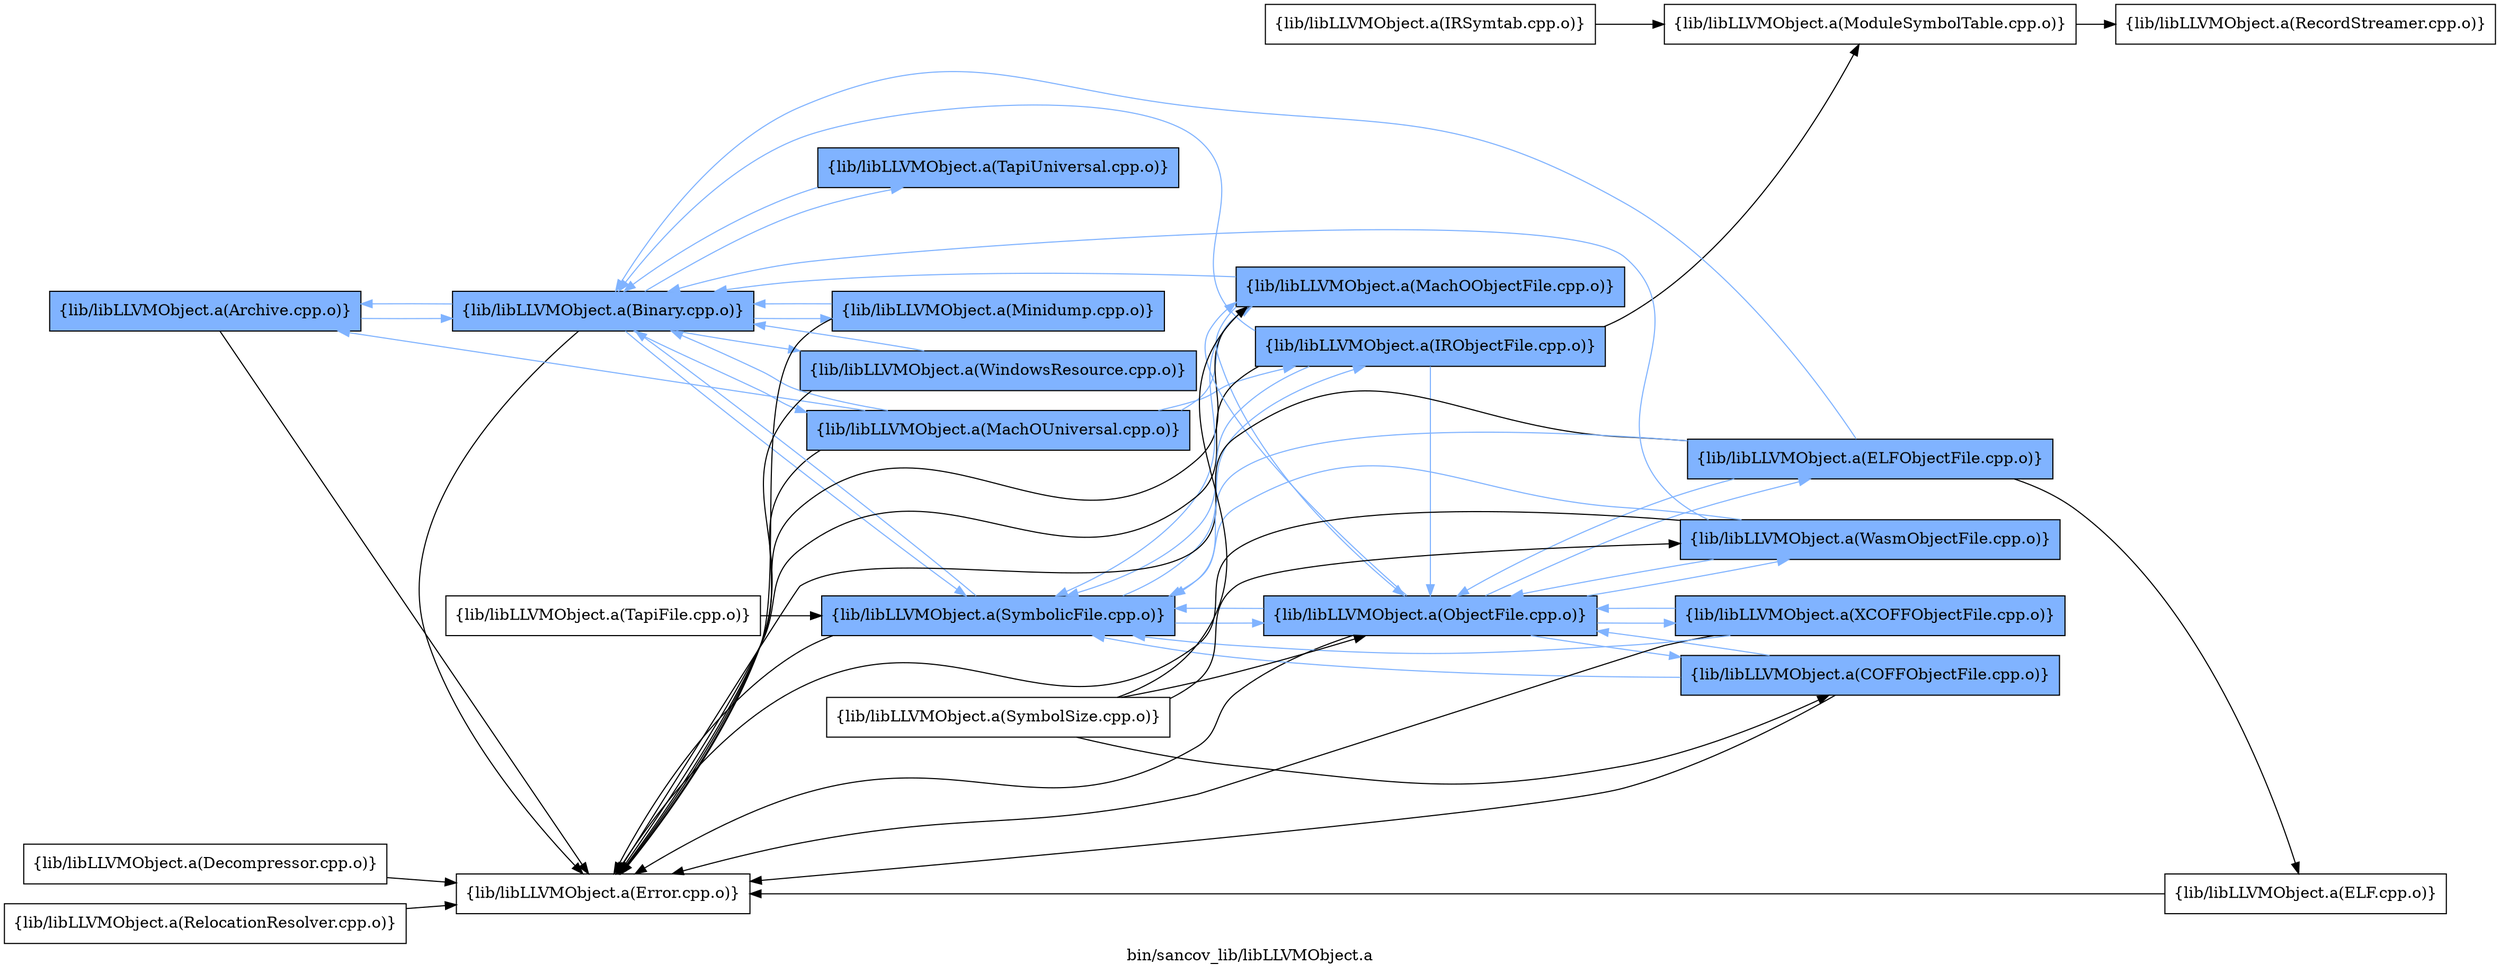 digraph "bin/sancov_lib/libLLVMObject.a" {
	label="bin/sancov_lib/libLLVMObject.a";
	rankdir=LR;
	{ rank=same; Node0x55e604450518;  }
	{ rank=same; Node0x55e604450748; Node0x55e60444ee48;  }
	{ rank=same; Node0x55e60444fe38; Node0x55e6044623a8; Node0x55e60445ab08; Node0x55e604458ee8; Node0x55e6044549d8;  }
	{ rank=same; Node0x55e60444f1b8; Node0x55e6044621c8; Node0x55e604460738;  }
	{ rank=same; Node0x55e604460dc8; Node0x55e604451328; Node0x55e604460eb8; Node0x55e60445d128; Node0x55e60445d5d8;  }
	{ rank=same; Node0x55e604450518;  }
	{ rank=same; Node0x55e604450748; Node0x55e60444ee48;  }
	{ rank=same; Node0x55e60444fe38; Node0x55e6044623a8; Node0x55e60445ab08; Node0x55e604458ee8; Node0x55e6044549d8;  }
	{ rank=same; Node0x55e60444f1b8; Node0x55e6044621c8; Node0x55e604460738;  }
	{ rank=same; Node0x55e604460dc8; Node0x55e604451328; Node0x55e604460eb8; Node0x55e60445d128; Node0x55e60445d5d8;  }

	Node0x55e604450518 [shape=record,shape=box,group=1,style=filled,fillcolor="0.600000 0.5 1",label="{lib/libLLVMObject.a(Archive.cpp.o)}"];
	Node0x55e604450518 -> Node0x55e604450748[color="0.600000 0.5 1"];
	Node0x55e604450518 -> Node0x55e60444ee48;
	Node0x55e604450748 [shape=record,shape=box,group=1,style=filled,fillcolor="0.600000 0.5 1",label="{lib/libLLVMObject.a(Binary.cpp.o)}"];
	Node0x55e604450748 -> Node0x55e604450518[color="0.600000 0.5 1"];
	Node0x55e604450748 -> Node0x55e60444ee48;
	Node0x55e604450748 -> Node0x55e60444fe38[color="0.600000 0.5 1"];
	Node0x55e604450748 -> Node0x55e6044623a8[color="0.600000 0.5 1"];
	Node0x55e604450748 -> Node0x55e60445ab08[color="0.600000 0.5 1"];
	Node0x55e604450748 -> Node0x55e604458ee8[color="0.600000 0.5 1"];
	Node0x55e604450748 -> Node0x55e6044549d8[color="0.600000 0.5 1"];
	Node0x55e604451328 [shape=record,shape=box,group=1,style=filled,fillcolor="0.600000 0.5 1",label="{lib/libLLVMObject.a(COFFObjectFile.cpp.o)}"];
	Node0x55e604451328 -> Node0x55e60444ee48;
	Node0x55e604451328 -> Node0x55e604460738[color="0.600000 0.5 1"];
	Node0x55e604451328 -> Node0x55e60445ab08[color="0.600000 0.5 1"];
	Node0x55e60444ee48 [shape=record,shape=box,group=0,label="{lib/libLLVMObject.a(Error.cpp.o)}"];
	Node0x55e60444f1b8 [shape=record,shape=box,group=1,style=filled,fillcolor="0.600000 0.5 1",label="{lib/libLLVMObject.a(MachOObjectFile.cpp.o)}"];
	Node0x55e60444f1b8 -> Node0x55e604450748[color="0.600000 0.5 1"];
	Node0x55e60444f1b8 -> Node0x55e60444ee48;
	Node0x55e60444f1b8 -> Node0x55e604460738[color="0.600000 0.5 1"];
	Node0x55e60444f1b8 -> Node0x55e60445ab08[color="0.600000 0.5 1"];
	Node0x55e60444fe38 [shape=record,shape=box,group=1,style=filled,fillcolor="0.600000 0.5 1",label="{lib/libLLVMObject.a(MachOUniversal.cpp.o)}"];
	Node0x55e60444fe38 -> Node0x55e604450518[color="0.600000 0.5 1"];
	Node0x55e60444fe38 -> Node0x55e604450748[color="0.600000 0.5 1"];
	Node0x55e60444fe38 -> Node0x55e60444ee48;
	Node0x55e60444fe38 -> Node0x55e60444f1b8[color="0.600000 0.5 1"];
	Node0x55e60444fe38 -> Node0x55e6044621c8[color="0.600000 0.5 1"];
	Node0x55e6044623a8 [shape=record,shape=box,group=1,style=filled,fillcolor="0.600000 0.5 1",label="{lib/libLLVMObject.a(Minidump.cpp.o)}"];
	Node0x55e6044623a8 -> Node0x55e604450748[color="0.600000 0.5 1"];
	Node0x55e6044623a8 -> Node0x55e60444ee48;
	Node0x55e60445ab08 [shape=record,shape=box,group=1,style=filled,fillcolor="0.600000 0.5 1",label="{lib/libLLVMObject.a(SymbolicFile.cpp.o)}"];
	Node0x55e60445ab08 -> Node0x55e604450748[color="0.600000 0.5 1"];
	Node0x55e60445ab08 -> Node0x55e60444ee48;
	Node0x55e60445ab08 -> Node0x55e6044621c8[color="0.600000 0.5 1"];
	Node0x55e60445ab08 -> Node0x55e604460738[color="0.600000 0.5 1"];
	Node0x55e604458ee8 [shape=record,shape=box,group=1,style=filled,fillcolor="0.600000 0.5 1",label="{lib/libLLVMObject.a(TapiUniversal.cpp.o)}"];
	Node0x55e604458ee8 -> Node0x55e604450748[color="0.600000 0.5 1"];
	Node0x55e6044549d8 [shape=record,shape=box,group=1,style=filled,fillcolor="0.600000 0.5 1",label="{lib/libLLVMObject.a(WindowsResource.cpp.o)}"];
	Node0x55e6044549d8 -> Node0x55e604450748[color="0.600000 0.5 1"];
	Node0x55e6044549d8 -> Node0x55e60444ee48;
	Node0x55e604460738 [shape=record,shape=box,group=1,style=filled,fillcolor="0.600000 0.5 1",label="{lib/libLLVMObject.a(ObjectFile.cpp.o)}"];
	Node0x55e604460738 -> Node0x55e604451328[color="0.600000 0.5 1"];
	Node0x55e604460738 -> Node0x55e60444ee48;
	Node0x55e604460738 -> Node0x55e60444f1b8[color="0.600000 0.5 1"];
	Node0x55e604460738 -> Node0x55e604460eb8[color="0.600000 0.5 1"];
	Node0x55e604460738 -> Node0x55e60445ab08[color="0.600000 0.5 1"];
	Node0x55e604460738 -> Node0x55e60445d128[color="0.600000 0.5 1"];
	Node0x55e604460738 -> Node0x55e60445d5d8[color="0.600000 0.5 1"];
	Node0x55e6044621c8 [shape=record,shape=box,group=1,style=filled,fillcolor="0.600000 0.5 1",label="{lib/libLLVMObject.a(IRObjectFile.cpp.o)}"];
	Node0x55e6044621c8 -> Node0x55e604450748[color="0.600000 0.5 1"];
	Node0x55e6044621c8 -> Node0x55e60444ee48;
	Node0x55e6044621c8 -> Node0x55e604460dc8;
	Node0x55e6044621c8 -> Node0x55e604460738[color="0.600000 0.5 1"];
	Node0x55e6044621c8 -> Node0x55e60445ab08[color="0.600000 0.5 1"];
	Node0x55e604460dc8 [shape=record,shape=box,group=0,label="{lib/libLLVMObject.a(ModuleSymbolTable.cpp.o)}"];
	Node0x55e604460dc8 -> Node0x55e60445b468;
	Node0x55e604461cc8 [shape=record,shape=box,group=0,label="{lib/libLLVMObject.a(IRSymtab.cpp.o)}"];
	Node0x55e604461cc8 -> Node0x55e604460dc8;
	Node0x55e60445b468 [shape=record,shape=box,group=0,label="{lib/libLLVMObject.a(RecordStreamer.cpp.o)}"];
	Node0x55e604460eb8 [shape=record,shape=box,group=1,style=filled,fillcolor="0.600000 0.5 1",label="{lib/libLLVMObject.a(ELFObjectFile.cpp.o)}"];
	Node0x55e604460eb8 -> Node0x55e604450748[color="0.600000 0.5 1"];
	Node0x55e604460eb8 -> Node0x55e60444ee48;
	Node0x55e604460eb8 -> Node0x55e604460738[color="0.600000 0.5 1"];
	Node0x55e604460eb8 -> Node0x55e60445a748;
	Node0x55e604460eb8 -> Node0x55e60445ab08[color="0.600000 0.5 1"];
	Node0x55e60445d128 [shape=record,shape=box,group=1,style=filled,fillcolor="0.600000 0.5 1",label="{lib/libLLVMObject.a(WasmObjectFile.cpp.o)}"];
	Node0x55e60445d128 -> Node0x55e604450748[color="0.600000 0.5 1"];
	Node0x55e60445d128 -> Node0x55e60444ee48;
	Node0x55e60445d128 -> Node0x55e604460738[color="0.600000 0.5 1"];
	Node0x55e60445d128 -> Node0x55e60445ab08[color="0.600000 0.5 1"];
	Node0x55e60445d5d8 [shape=record,shape=box,group=1,style=filled,fillcolor="0.600000 0.5 1",label="{lib/libLLVMObject.a(XCOFFObjectFile.cpp.o)}"];
	Node0x55e60445d5d8 -> Node0x55e60444ee48;
	Node0x55e60445d5d8 -> Node0x55e604460738[color="0.600000 0.5 1"];
	Node0x55e60445d5d8 -> Node0x55e60445ab08[color="0.600000 0.5 1"];
	Node0x55e60445a748 [shape=record,shape=box,group=0,label="{lib/libLLVMObject.a(ELF.cpp.o)}"];
	Node0x55e60445a748 -> Node0x55e60444ee48;
	Node0x55e604459c08 [shape=record,shape=box,group=0,label="{lib/libLLVMObject.a(TapiFile.cpp.o)}"];
	Node0x55e604459c08 -> Node0x55e60445ab08;
	Node0x55e604461188 [shape=record,shape=box,group=0,label="{lib/libLLVMObject.a(SymbolSize.cpp.o)}"];
	Node0x55e604461188 -> Node0x55e604451328;
	Node0x55e604461188 -> Node0x55e60444f1b8;
	Node0x55e604461188 -> Node0x55e604460738;
	Node0x55e604461188 -> Node0x55e60445d128;
	Node0x55e604462358 [shape=record,shape=box,group=0,label="{lib/libLLVMObject.a(RelocationResolver.cpp.o)}"];
	Node0x55e604462358 -> Node0x55e60444ee48;
	Node0x55e604458808 [shape=record,shape=box,group=0,label="{lib/libLLVMObject.a(Decompressor.cpp.o)}"];
	Node0x55e604458808 -> Node0x55e60444ee48;
}
